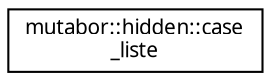 digraph "Grafische Darstellung der Klassenhierarchie"
{
  edge [fontname="Sans",fontsize="10",labelfontname="Sans",labelfontsize="10"];
  node [fontname="Sans",fontsize="10",shape=record];
  rankdir="LR";
  Node0 [label="mutabor::hidden::case\l_liste",height=0.2,width=0.4,color="black", fillcolor="white", style="filled",URL="$d0/d0b/structmutabor_1_1hidden_1_1case__liste.html"];
}
